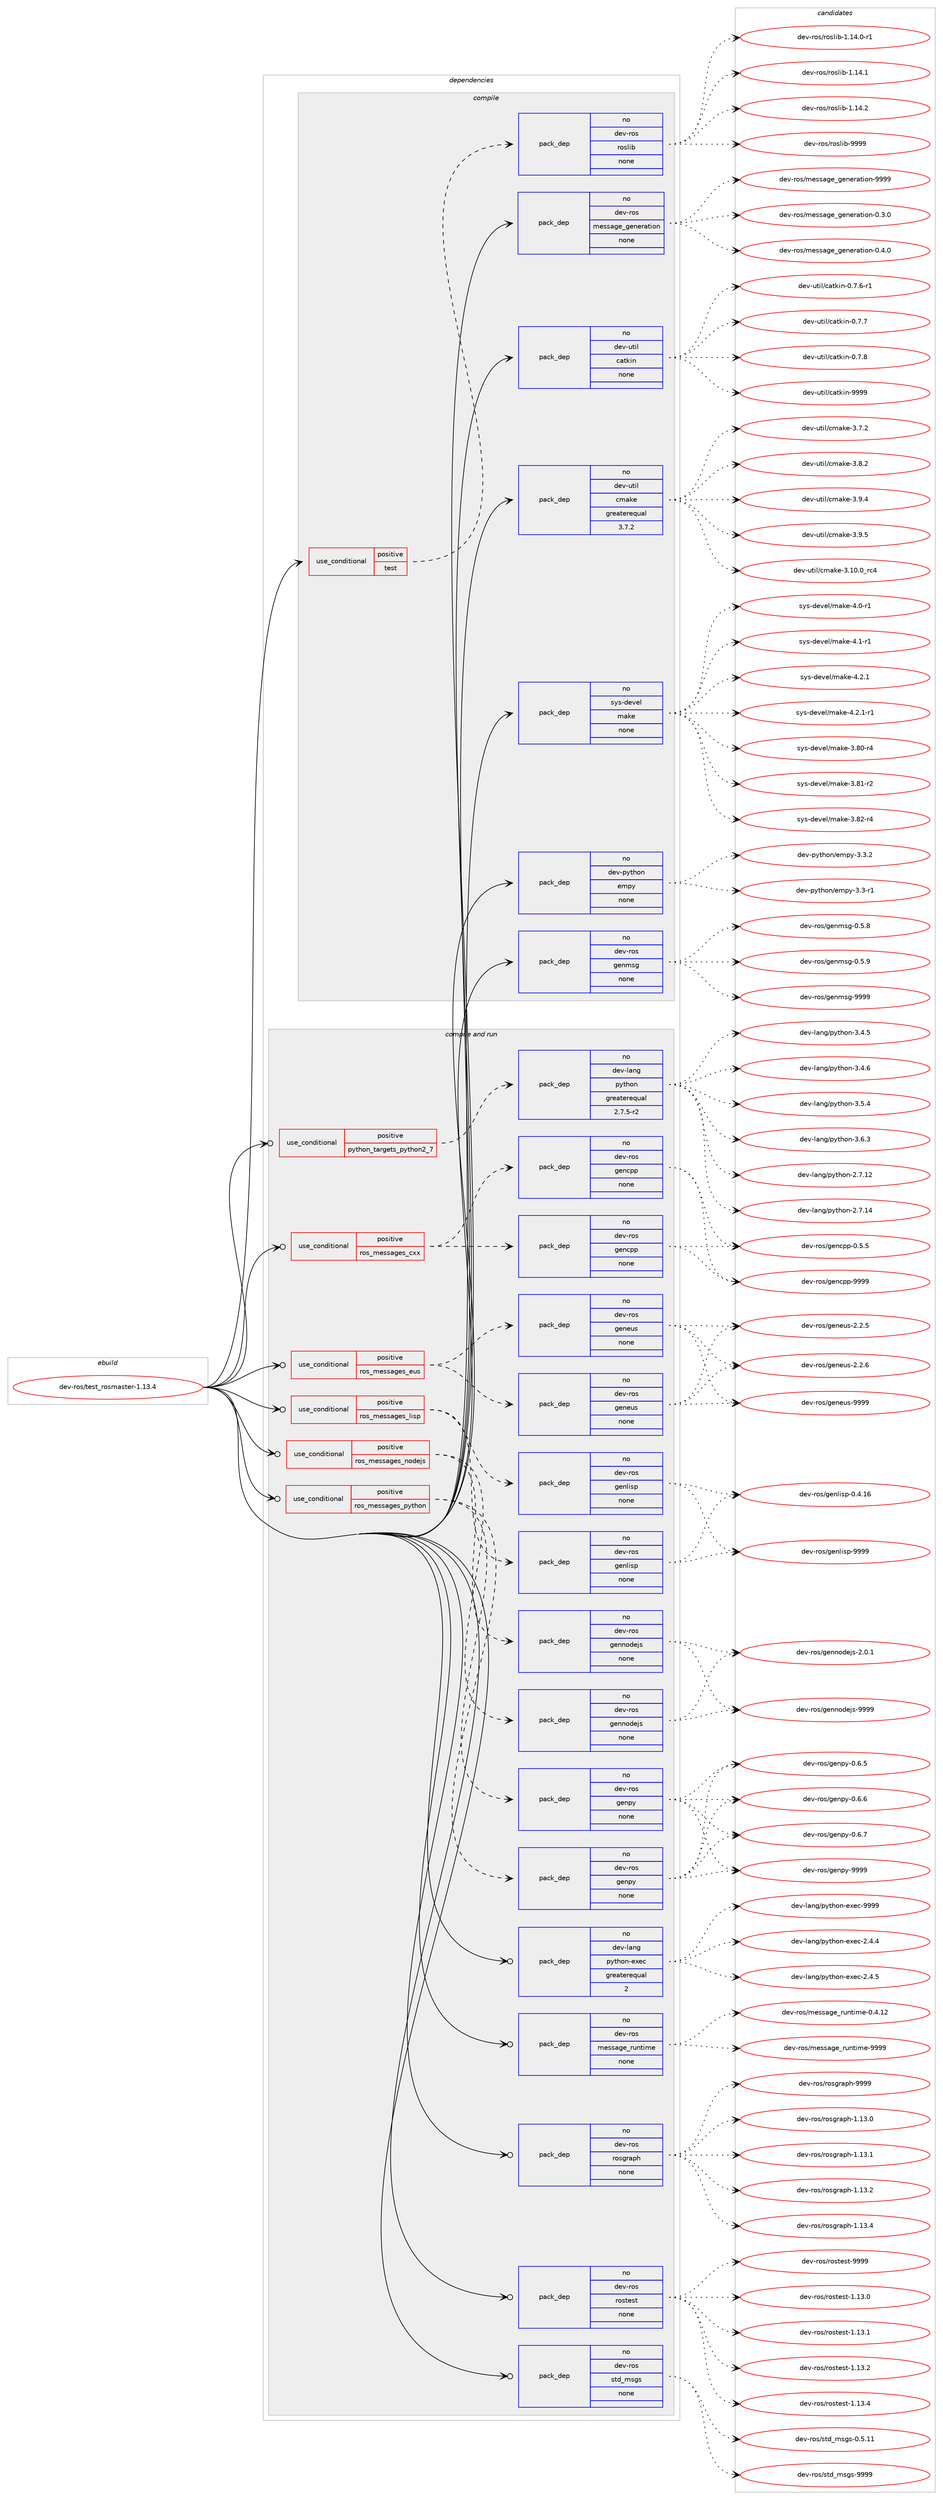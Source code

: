 digraph prolog {

# *************
# Graph options
# *************

newrank=true;
concentrate=true;
compound=true;
graph [rankdir=LR,fontname=Helvetica,fontsize=10,ranksep=1.5];#, ranksep=2.5, nodesep=0.2];
edge  [arrowhead=vee];
node  [fontname=Helvetica,fontsize=10];

# **********
# The ebuild
# **********

subgraph cluster_leftcol {
color=gray;
rank=same;
label=<<i>ebuild</i>>;
id [label="dev-ros/test_rosmaster-1.13.4", color=red, width=4, href="../dev-ros/test_rosmaster-1.13.4.svg"];
}

# ****************
# The dependencies
# ****************

subgraph cluster_midcol {
color=gray;
label=<<i>dependencies</i>>;
subgraph cluster_compile {
fillcolor="#eeeeee";
style=filled;
label=<<i>compile</i>>;
subgraph cond47644 {
dependency216541 [label=<<TABLE BORDER="0" CELLBORDER="1" CELLSPACING="0" CELLPADDING="4"><TR><TD ROWSPAN="3" CELLPADDING="10">use_conditional</TD></TR><TR><TD>positive</TD></TR><TR><TD>test</TD></TR></TABLE>>, shape=none, color=red];
subgraph pack164907 {
dependency216542 [label=<<TABLE BORDER="0" CELLBORDER="1" CELLSPACING="0" CELLPADDING="4" WIDTH="220"><TR><TD ROWSPAN="6" CELLPADDING="30">pack_dep</TD></TR><TR><TD WIDTH="110">no</TD></TR><TR><TD>dev-ros</TD></TR><TR><TD>roslib</TD></TR><TR><TD>none</TD></TR><TR><TD></TD></TR></TABLE>>, shape=none, color=blue];
}
dependency216541:e -> dependency216542:w [weight=20,style="dashed",arrowhead="vee"];
}
id:e -> dependency216541:w [weight=20,style="solid",arrowhead="vee"];
subgraph pack164908 {
dependency216543 [label=<<TABLE BORDER="0" CELLBORDER="1" CELLSPACING="0" CELLPADDING="4" WIDTH="220"><TR><TD ROWSPAN="6" CELLPADDING="30">pack_dep</TD></TR><TR><TD WIDTH="110">no</TD></TR><TR><TD>dev-python</TD></TR><TR><TD>empy</TD></TR><TR><TD>none</TD></TR><TR><TD></TD></TR></TABLE>>, shape=none, color=blue];
}
id:e -> dependency216543:w [weight=20,style="solid",arrowhead="vee"];
subgraph pack164909 {
dependency216544 [label=<<TABLE BORDER="0" CELLBORDER="1" CELLSPACING="0" CELLPADDING="4" WIDTH="220"><TR><TD ROWSPAN="6" CELLPADDING="30">pack_dep</TD></TR><TR><TD WIDTH="110">no</TD></TR><TR><TD>dev-ros</TD></TR><TR><TD>genmsg</TD></TR><TR><TD>none</TD></TR><TR><TD></TD></TR></TABLE>>, shape=none, color=blue];
}
id:e -> dependency216544:w [weight=20,style="solid",arrowhead="vee"];
subgraph pack164910 {
dependency216545 [label=<<TABLE BORDER="0" CELLBORDER="1" CELLSPACING="0" CELLPADDING="4" WIDTH="220"><TR><TD ROWSPAN="6" CELLPADDING="30">pack_dep</TD></TR><TR><TD WIDTH="110">no</TD></TR><TR><TD>dev-ros</TD></TR><TR><TD>message_generation</TD></TR><TR><TD>none</TD></TR><TR><TD></TD></TR></TABLE>>, shape=none, color=blue];
}
id:e -> dependency216545:w [weight=20,style="solid",arrowhead="vee"];
subgraph pack164911 {
dependency216546 [label=<<TABLE BORDER="0" CELLBORDER="1" CELLSPACING="0" CELLPADDING="4" WIDTH="220"><TR><TD ROWSPAN="6" CELLPADDING="30">pack_dep</TD></TR><TR><TD WIDTH="110">no</TD></TR><TR><TD>dev-util</TD></TR><TR><TD>catkin</TD></TR><TR><TD>none</TD></TR><TR><TD></TD></TR></TABLE>>, shape=none, color=blue];
}
id:e -> dependency216546:w [weight=20,style="solid",arrowhead="vee"];
subgraph pack164912 {
dependency216547 [label=<<TABLE BORDER="0" CELLBORDER="1" CELLSPACING="0" CELLPADDING="4" WIDTH="220"><TR><TD ROWSPAN="6" CELLPADDING="30">pack_dep</TD></TR><TR><TD WIDTH="110">no</TD></TR><TR><TD>dev-util</TD></TR><TR><TD>cmake</TD></TR><TR><TD>greaterequal</TD></TR><TR><TD>3.7.2</TD></TR></TABLE>>, shape=none, color=blue];
}
id:e -> dependency216547:w [weight=20,style="solid",arrowhead="vee"];
subgraph pack164913 {
dependency216548 [label=<<TABLE BORDER="0" CELLBORDER="1" CELLSPACING="0" CELLPADDING="4" WIDTH="220"><TR><TD ROWSPAN="6" CELLPADDING="30">pack_dep</TD></TR><TR><TD WIDTH="110">no</TD></TR><TR><TD>sys-devel</TD></TR><TR><TD>make</TD></TR><TR><TD>none</TD></TR><TR><TD></TD></TR></TABLE>>, shape=none, color=blue];
}
id:e -> dependency216548:w [weight=20,style="solid",arrowhead="vee"];
}
subgraph cluster_compileandrun {
fillcolor="#eeeeee";
style=filled;
label=<<i>compile and run</i>>;
subgraph cond47645 {
dependency216549 [label=<<TABLE BORDER="0" CELLBORDER="1" CELLSPACING="0" CELLPADDING="4"><TR><TD ROWSPAN="3" CELLPADDING="10">use_conditional</TD></TR><TR><TD>positive</TD></TR><TR><TD>python_targets_python2_7</TD></TR></TABLE>>, shape=none, color=red];
subgraph pack164914 {
dependency216550 [label=<<TABLE BORDER="0" CELLBORDER="1" CELLSPACING="0" CELLPADDING="4" WIDTH="220"><TR><TD ROWSPAN="6" CELLPADDING="30">pack_dep</TD></TR><TR><TD WIDTH="110">no</TD></TR><TR><TD>dev-lang</TD></TR><TR><TD>python</TD></TR><TR><TD>greaterequal</TD></TR><TR><TD>2.7.5-r2</TD></TR></TABLE>>, shape=none, color=blue];
}
dependency216549:e -> dependency216550:w [weight=20,style="dashed",arrowhead="vee"];
}
id:e -> dependency216549:w [weight=20,style="solid",arrowhead="odotvee"];
subgraph cond47646 {
dependency216551 [label=<<TABLE BORDER="0" CELLBORDER="1" CELLSPACING="0" CELLPADDING="4"><TR><TD ROWSPAN="3" CELLPADDING="10">use_conditional</TD></TR><TR><TD>positive</TD></TR><TR><TD>ros_messages_cxx</TD></TR></TABLE>>, shape=none, color=red];
subgraph pack164915 {
dependency216552 [label=<<TABLE BORDER="0" CELLBORDER="1" CELLSPACING="0" CELLPADDING="4" WIDTH="220"><TR><TD ROWSPAN="6" CELLPADDING="30">pack_dep</TD></TR><TR><TD WIDTH="110">no</TD></TR><TR><TD>dev-ros</TD></TR><TR><TD>gencpp</TD></TR><TR><TD>none</TD></TR><TR><TD></TD></TR></TABLE>>, shape=none, color=blue];
}
dependency216551:e -> dependency216552:w [weight=20,style="dashed",arrowhead="vee"];
subgraph pack164916 {
dependency216553 [label=<<TABLE BORDER="0" CELLBORDER="1" CELLSPACING="0" CELLPADDING="4" WIDTH="220"><TR><TD ROWSPAN="6" CELLPADDING="30">pack_dep</TD></TR><TR><TD WIDTH="110">no</TD></TR><TR><TD>dev-ros</TD></TR><TR><TD>gencpp</TD></TR><TR><TD>none</TD></TR><TR><TD></TD></TR></TABLE>>, shape=none, color=blue];
}
dependency216551:e -> dependency216553:w [weight=20,style="dashed",arrowhead="vee"];
}
id:e -> dependency216551:w [weight=20,style="solid",arrowhead="odotvee"];
subgraph cond47647 {
dependency216554 [label=<<TABLE BORDER="0" CELLBORDER="1" CELLSPACING="0" CELLPADDING="4"><TR><TD ROWSPAN="3" CELLPADDING="10">use_conditional</TD></TR><TR><TD>positive</TD></TR><TR><TD>ros_messages_eus</TD></TR></TABLE>>, shape=none, color=red];
subgraph pack164917 {
dependency216555 [label=<<TABLE BORDER="0" CELLBORDER="1" CELLSPACING="0" CELLPADDING="4" WIDTH="220"><TR><TD ROWSPAN="6" CELLPADDING="30">pack_dep</TD></TR><TR><TD WIDTH="110">no</TD></TR><TR><TD>dev-ros</TD></TR><TR><TD>geneus</TD></TR><TR><TD>none</TD></TR><TR><TD></TD></TR></TABLE>>, shape=none, color=blue];
}
dependency216554:e -> dependency216555:w [weight=20,style="dashed",arrowhead="vee"];
subgraph pack164918 {
dependency216556 [label=<<TABLE BORDER="0" CELLBORDER="1" CELLSPACING="0" CELLPADDING="4" WIDTH="220"><TR><TD ROWSPAN="6" CELLPADDING="30">pack_dep</TD></TR><TR><TD WIDTH="110">no</TD></TR><TR><TD>dev-ros</TD></TR><TR><TD>geneus</TD></TR><TR><TD>none</TD></TR><TR><TD></TD></TR></TABLE>>, shape=none, color=blue];
}
dependency216554:e -> dependency216556:w [weight=20,style="dashed",arrowhead="vee"];
}
id:e -> dependency216554:w [weight=20,style="solid",arrowhead="odotvee"];
subgraph cond47648 {
dependency216557 [label=<<TABLE BORDER="0" CELLBORDER="1" CELLSPACING="0" CELLPADDING="4"><TR><TD ROWSPAN="3" CELLPADDING="10">use_conditional</TD></TR><TR><TD>positive</TD></TR><TR><TD>ros_messages_lisp</TD></TR></TABLE>>, shape=none, color=red];
subgraph pack164919 {
dependency216558 [label=<<TABLE BORDER="0" CELLBORDER="1" CELLSPACING="0" CELLPADDING="4" WIDTH="220"><TR><TD ROWSPAN="6" CELLPADDING="30">pack_dep</TD></TR><TR><TD WIDTH="110">no</TD></TR><TR><TD>dev-ros</TD></TR><TR><TD>genlisp</TD></TR><TR><TD>none</TD></TR><TR><TD></TD></TR></TABLE>>, shape=none, color=blue];
}
dependency216557:e -> dependency216558:w [weight=20,style="dashed",arrowhead="vee"];
subgraph pack164920 {
dependency216559 [label=<<TABLE BORDER="0" CELLBORDER="1" CELLSPACING="0" CELLPADDING="4" WIDTH="220"><TR><TD ROWSPAN="6" CELLPADDING="30">pack_dep</TD></TR><TR><TD WIDTH="110">no</TD></TR><TR><TD>dev-ros</TD></TR><TR><TD>genlisp</TD></TR><TR><TD>none</TD></TR><TR><TD></TD></TR></TABLE>>, shape=none, color=blue];
}
dependency216557:e -> dependency216559:w [weight=20,style="dashed",arrowhead="vee"];
}
id:e -> dependency216557:w [weight=20,style="solid",arrowhead="odotvee"];
subgraph cond47649 {
dependency216560 [label=<<TABLE BORDER="0" CELLBORDER="1" CELLSPACING="0" CELLPADDING="4"><TR><TD ROWSPAN="3" CELLPADDING="10">use_conditional</TD></TR><TR><TD>positive</TD></TR><TR><TD>ros_messages_nodejs</TD></TR></TABLE>>, shape=none, color=red];
subgraph pack164921 {
dependency216561 [label=<<TABLE BORDER="0" CELLBORDER="1" CELLSPACING="0" CELLPADDING="4" WIDTH="220"><TR><TD ROWSPAN="6" CELLPADDING="30">pack_dep</TD></TR><TR><TD WIDTH="110">no</TD></TR><TR><TD>dev-ros</TD></TR><TR><TD>gennodejs</TD></TR><TR><TD>none</TD></TR><TR><TD></TD></TR></TABLE>>, shape=none, color=blue];
}
dependency216560:e -> dependency216561:w [weight=20,style="dashed",arrowhead="vee"];
subgraph pack164922 {
dependency216562 [label=<<TABLE BORDER="0" CELLBORDER="1" CELLSPACING="0" CELLPADDING="4" WIDTH="220"><TR><TD ROWSPAN="6" CELLPADDING="30">pack_dep</TD></TR><TR><TD WIDTH="110">no</TD></TR><TR><TD>dev-ros</TD></TR><TR><TD>gennodejs</TD></TR><TR><TD>none</TD></TR><TR><TD></TD></TR></TABLE>>, shape=none, color=blue];
}
dependency216560:e -> dependency216562:w [weight=20,style="dashed",arrowhead="vee"];
}
id:e -> dependency216560:w [weight=20,style="solid",arrowhead="odotvee"];
subgraph cond47650 {
dependency216563 [label=<<TABLE BORDER="0" CELLBORDER="1" CELLSPACING="0" CELLPADDING="4"><TR><TD ROWSPAN="3" CELLPADDING="10">use_conditional</TD></TR><TR><TD>positive</TD></TR><TR><TD>ros_messages_python</TD></TR></TABLE>>, shape=none, color=red];
subgraph pack164923 {
dependency216564 [label=<<TABLE BORDER="0" CELLBORDER="1" CELLSPACING="0" CELLPADDING="4" WIDTH="220"><TR><TD ROWSPAN="6" CELLPADDING="30">pack_dep</TD></TR><TR><TD WIDTH="110">no</TD></TR><TR><TD>dev-ros</TD></TR><TR><TD>genpy</TD></TR><TR><TD>none</TD></TR><TR><TD></TD></TR></TABLE>>, shape=none, color=blue];
}
dependency216563:e -> dependency216564:w [weight=20,style="dashed",arrowhead="vee"];
subgraph pack164924 {
dependency216565 [label=<<TABLE BORDER="0" CELLBORDER="1" CELLSPACING="0" CELLPADDING="4" WIDTH="220"><TR><TD ROWSPAN="6" CELLPADDING="30">pack_dep</TD></TR><TR><TD WIDTH="110">no</TD></TR><TR><TD>dev-ros</TD></TR><TR><TD>genpy</TD></TR><TR><TD>none</TD></TR><TR><TD></TD></TR></TABLE>>, shape=none, color=blue];
}
dependency216563:e -> dependency216565:w [weight=20,style="dashed",arrowhead="vee"];
}
id:e -> dependency216563:w [weight=20,style="solid",arrowhead="odotvee"];
subgraph pack164925 {
dependency216566 [label=<<TABLE BORDER="0" CELLBORDER="1" CELLSPACING="0" CELLPADDING="4" WIDTH="220"><TR><TD ROWSPAN="6" CELLPADDING="30">pack_dep</TD></TR><TR><TD WIDTH="110">no</TD></TR><TR><TD>dev-lang</TD></TR><TR><TD>python-exec</TD></TR><TR><TD>greaterequal</TD></TR><TR><TD>2</TD></TR></TABLE>>, shape=none, color=blue];
}
id:e -> dependency216566:w [weight=20,style="solid",arrowhead="odotvee"];
subgraph pack164926 {
dependency216567 [label=<<TABLE BORDER="0" CELLBORDER="1" CELLSPACING="0" CELLPADDING="4" WIDTH="220"><TR><TD ROWSPAN="6" CELLPADDING="30">pack_dep</TD></TR><TR><TD WIDTH="110">no</TD></TR><TR><TD>dev-ros</TD></TR><TR><TD>message_runtime</TD></TR><TR><TD>none</TD></TR><TR><TD></TD></TR></TABLE>>, shape=none, color=blue];
}
id:e -> dependency216567:w [weight=20,style="solid",arrowhead="odotvee"];
subgraph pack164927 {
dependency216568 [label=<<TABLE BORDER="0" CELLBORDER="1" CELLSPACING="0" CELLPADDING="4" WIDTH="220"><TR><TD ROWSPAN="6" CELLPADDING="30">pack_dep</TD></TR><TR><TD WIDTH="110">no</TD></TR><TR><TD>dev-ros</TD></TR><TR><TD>rosgraph</TD></TR><TR><TD>none</TD></TR><TR><TD></TD></TR></TABLE>>, shape=none, color=blue];
}
id:e -> dependency216568:w [weight=20,style="solid",arrowhead="odotvee"];
subgraph pack164928 {
dependency216569 [label=<<TABLE BORDER="0" CELLBORDER="1" CELLSPACING="0" CELLPADDING="4" WIDTH="220"><TR><TD ROWSPAN="6" CELLPADDING="30">pack_dep</TD></TR><TR><TD WIDTH="110">no</TD></TR><TR><TD>dev-ros</TD></TR><TR><TD>rostest</TD></TR><TR><TD>none</TD></TR><TR><TD></TD></TR></TABLE>>, shape=none, color=blue];
}
id:e -> dependency216569:w [weight=20,style="solid",arrowhead="odotvee"];
subgraph pack164929 {
dependency216570 [label=<<TABLE BORDER="0" CELLBORDER="1" CELLSPACING="0" CELLPADDING="4" WIDTH="220"><TR><TD ROWSPAN="6" CELLPADDING="30">pack_dep</TD></TR><TR><TD WIDTH="110">no</TD></TR><TR><TD>dev-ros</TD></TR><TR><TD>std_msgs</TD></TR><TR><TD>none</TD></TR><TR><TD></TD></TR></TABLE>>, shape=none, color=blue];
}
id:e -> dependency216570:w [weight=20,style="solid",arrowhead="odotvee"];
}
subgraph cluster_run {
fillcolor="#eeeeee";
style=filled;
label=<<i>run</i>>;
}
}

# **************
# The candidates
# **************

subgraph cluster_choices {
rank=same;
color=gray;
label=<<i>candidates</i>>;

subgraph choice164907 {
color=black;
nodesep=1;
choice100101118451141111154711411111510810598454946495246484511449 [label="dev-ros/roslib-1.14.0-r1", color=red, width=4,href="../dev-ros/roslib-1.14.0-r1.svg"];
choice10010111845114111115471141111151081059845494649524649 [label="dev-ros/roslib-1.14.1", color=red, width=4,href="../dev-ros/roslib-1.14.1.svg"];
choice10010111845114111115471141111151081059845494649524650 [label="dev-ros/roslib-1.14.2", color=red, width=4,href="../dev-ros/roslib-1.14.2.svg"];
choice1001011184511411111547114111115108105984557575757 [label="dev-ros/roslib-9999", color=red, width=4,href="../dev-ros/roslib-9999.svg"];
dependency216542:e -> choice100101118451141111154711411111510810598454946495246484511449:w [style=dotted,weight="100"];
dependency216542:e -> choice10010111845114111115471141111151081059845494649524649:w [style=dotted,weight="100"];
dependency216542:e -> choice10010111845114111115471141111151081059845494649524650:w [style=dotted,weight="100"];
dependency216542:e -> choice1001011184511411111547114111115108105984557575757:w [style=dotted,weight="100"];
}
subgraph choice164908 {
color=black;
nodesep=1;
choice1001011184511212111610411111047101109112121455146514511449 [label="dev-python/empy-3.3-r1", color=red, width=4,href="../dev-python/empy-3.3-r1.svg"];
choice1001011184511212111610411111047101109112121455146514650 [label="dev-python/empy-3.3.2", color=red, width=4,href="../dev-python/empy-3.3.2.svg"];
dependency216543:e -> choice1001011184511212111610411111047101109112121455146514511449:w [style=dotted,weight="100"];
dependency216543:e -> choice1001011184511212111610411111047101109112121455146514650:w [style=dotted,weight="100"];
}
subgraph choice164909 {
color=black;
nodesep=1;
choice1001011184511411111547103101110109115103454846534656 [label="dev-ros/genmsg-0.5.8", color=red, width=4,href="../dev-ros/genmsg-0.5.8.svg"];
choice1001011184511411111547103101110109115103454846534657 [label="dev-ros/genmsg-0.5.9", color=red, width=4,href="../dev-ros/genmsg-0.5.9.svg"];
choice10010111845114111115471031011101091151034557575757 [label="dev-ros/genmsg-9999", color=red, width=4,href="../dev-ros/genmsg-9999.svg"];
dependency216544:e -> choice1001011184511411111547103101110109115103454846534656:w [style=dotted,weight="100"];
dependency216544:e -> choice1001011184511411111547103101110109115103454846534657:w [style=dotted,weight="100"];
dependency216544:e -> choice10010111845114111115471031011101091151034557575757:w [style=dotted,weight="100"];
}
subgraph choice164910 {
color=black;
nodesep=1;
choice1001011184511411111547109101115115971031019510310111010111497116105111110454846514648 [label="dev-ros/message_generation-0.3.0", color=red, width=4,href="../dev-ros/message_generation-0.3.0.svg"];
choice1001011184511411111547109101115115971031019510310111010111497116105111110454846524648 [label="dev-ros/message_generation-0.4.0", color=red, width=4,href="../dev-ros/message_generation-0.4.0.svg"];
choice10010111845114111115471091011151159710310195103101110101114971161051111104557575757 [label="dev-ros/message_generation-9999", color=red, width=4,href="../dev-ros/message_generation-9999.svg"];
dependency216545:e -> choice1001011184511411111547109101115115971031019510310111010111497116105111110454846514648:w [style=dotted,weight="100"];
dependency216545:e -> choice1001011184511411111547109101115115971031019510310111010111497116105111110454846524648:w [style=dotted,weight="100"];
dependency216545:e -> choice10010111845114111115471091011151159710310195103101110101114971161051111104557575757:w [style=dotted,weight="100"];
}
subgraph choice164911 {
color=black;
nodesep=1;
choice100101118451171161051084799971161071051104548465546544511449 [label="dev-util/catkin-0.7.6-r1", color=red, width=4,href="../dev-util/catkin-0.7.6-r1.svg"];
choice10010111845117116105108479997116107105110454846554655 [label="dev-util/catkin-0.7.7", color=red, width=4,href="../dev-util/catkin-0.7.7.svg"];
choice10010111845117116105108479997116107105110454846554656 [label="dev-util/catkin-0.7.8", color=red, width=4,href="../dev-util/catkin-0.7.8.svg"];
choice100101118451171161051084799971161071051104557575757 [label="dev-util/catkin-9999", color=red, width=4,href="../dev-util/catkin-9999.svg"];
dependency216546:e -> choice100101118451171161051084799971161071051104548465546544511449:w [style=dotted,weight="100"];
dependency216546:e -> choice10010111845117116105108479997116107105110454846554655:w [style=dotted,weight="100"];
dependency216546:e -> choice10010111845117116105108479997116107105110454846554656:w [style=dotted,weight="100"];
dependency216546:e -> choice100101118451171161051084799971161071051104557575757:w [style=dotted,weight="100"];
}
subgraph choice164912 {
color=black;
nodesep=1;
choice1001011184511711610510847991099710710145514649484648951149952 [label="dev-util/cmake-3.10.0_rc4", color=red, width=4,href="../dev-util/cmake-3.10.0_rc4.svg"];
choice10010111845117116105108479910997107101455146554650 [label="dev-util/cmake-3.7.2", color=red, width=4,href="../dev-util/cmake-3.7.2.svg"];
choice10010111845117116105108479910997107101455146564650 [label="dev-util/cmake-3.8.2", color=red, width=4,href="../dev-util/cmake-3.8.2.svg"];
choice10010111845117116105108479910997107101455146574652 [label="dev-util/cmake-3.9.4", color=red, width=4,href="../dev-util/cmake-3.9.4.svg"];
choice10010111845117116105108479910997107101455146574653 [label="dev-util/cmake-3.9.5", color=red, width=4,href="../dev-util/cmake-3.9.5.svg"];
dependency216547:e -> choice1001011184511711610510847991099710710145514649484648951149952:w [style=dotted,weight="100"];
dependency216547:e -> choice10010111845117116105108479910997107101455146554650:w [style=dotted,weight="100"];
dependency216547:e -> choice10010111845117116105108479910997107101455146564650:w [style=dotted,weight="100"];
dependency216547:e -> choice10010111845117116105108479910997107101455146574652:w [style=dotted,weight="100"];
dependency216547:e -> choice10010111845117116105108479910997107101455146574653:w [style=dotted,weight="100"];
}
subgraph choice164913 {
color=black;
nodesep=1;
choice11512111545100101118101108471099710710145514656484511452 [label="sys-devel/make-3.80-r4", color=red, width=4,href="../sys-devel/make-3.80-r4.svg"];
choice11512111545100101118101108471099710710145514656494511450 [label="sys-devel/make-3.81-r2", color=red, width=4,href="../sys-devel/make-3.81-r2.svg"];
choice11512111545100101118101108471099710710145514656504511452 [label="sys-devel/make-3.82-r4", color=red, width=4,href="../sys-devel/make-3.82-r4.svg"];
choice115121115451001011181011084710997107101455246484511449 [label="sys-devel/make-4.0-r1", color=red, width=4,href="../sys-devel/make-4.0-r1.svg"];
choice115121115451001011181011084710997107101455246494511449 [label="sys-devel/make-4.1-r1", color=red, width=4,href="../sys-devel/make-4.1-r1.svg"];
choice115121115451001011181011084710997107101455246504649 [label="sys-devel/make-4.2.1", color=red, width=4,href="../sys-devel/make-4.2.1.svg"];
choice1151211154510010111810110847109971071014552465046494511449 [label="sys-devel/make-4.2.1-r1", color=red, width=4,href="../sys-devel/make-4.2.1-r1.svg"];
dependency216548:e -> choice11512111545100101118101108471099710710145514656484511452:w [style=dotted,weight="100"];
dependency216548:e -> choice11512111545100101118101108471099710710145514656494511450:w [style=dotted,weight="100"];
dependency216548:e -> choice11512111545100101118101108471099710710145514656504511452:w [style=dotted,weight="100"];
dependency216548:e -> choice115121115451001011181011084710997107101455246484511449:w [style=dotted,weight="100"];
dependency216548:e -> choice115121115451001011181011084710997107101455246494511449:w [style=dotted,weight="100"];
dependency216548:e -> choice115121115451001011181011084710997107101455246504649:w [style=dotted,weight="100"];
dependency216548:e -> choice1151211154510010111810110847109971071014552465046494511449:w [style=dotted,weight="100"];
}
subgraph choice164914 {
color=black;
nodesep=1;
choice10010111845108971101034711212111610411111045504655464950 [label="dev-lang/python-2.7.12", color=red, width=4,href="../dev-lang/python-2.7.12.svg"];
choice10010111845108971101034711212111610411111045504655464952 [label="dev-lang/python-2.7.14", color=red, width=4,href="../dev-lang/python-2.7.14.svg"];
choice100101118451089711010347112121116104111110455146524653 [label="dev-lang/python-3.4.5", color=red, width=4,href="../dev-lang/python-3.4.5.svg"];
choice100101118451089711010347112121116104111110455146524654 [label="dev-lang/python-3.4.6", color=red, width=4,href="../dev-lang/python-3.4.6.svg"];
choice100101118451089711010347112121116104111110455146534652 [label="dev-lang/python-3.5.4", color=red, width=4,href="../dev-lang/python-3.5.4.svg"];
choice100101118451089711010347112121116104111110455146544651 [label="dev-lang/python-3.6.3", color=red, width=4,href="../dev-lang/python-3.6.3.svg"];
dependency216550:e -> choice10010111845108971101034711212111610411111045504655464950:w [style=dotted,weight="100"];
dependency216550:e -> choice10010111845108971101034711212111610411111045504655464952:w [style=dotted,weight="100"];
dependency216550:e -> choice100101118451089711010347112121116104111110455146524653:w [style=dotted,weight="100"];
dependency216550:e -> choice100101118451089711010347112121116104111110455146524654:w [style=dotted,weight="100"];
dependency216550:e -> choice100101118451089711010347112121116104111110455146534652:w [style=dotted,weight="100"];
dependency216550:e -> choice100101118451089711010347112121116104111110455146544651:w [style=dotted,weight="100"];
}
subgraph choice164915 {
color=black;
nodesep=1;
choice100101118451141111154710310111099112112454846534653 [label="dev-ros/gencpp-0.5.5", color=red, width=4,href="../dev-ros/gencpp-0.5.5.svg"];
choice1001011184511411111547103101110991121124557575757 [label="dev-ros/gencpp-9999", color=red, width=4,href="../dev-ros/gencpp-9999.svg"];
dependency216552:e -> choice100101118451141111154710310111099112112454846534653:w [style=dotted,weight="100"];
dependency216552:e -> choice1001011184511411111547103101110991121124557575757:w [style=dotted,weight="100"];
}
subgraph choice164916 {
color=black;
nodesep=1;
choice100101118451141111154710310111099112112454846534653 [label="dev-ros/gencpp-0.5.5", color=red, width=4,href="../dev-ros/gencpp-0.5.5.svg"];
choice1001011184511411111547103101110991121124557575757 [label="dev-ros/gencpp-9999", color=red, width=4,href="../dev-ros/gencpp-9999.svg"];
dependency216553:e -> choice100101118451141111154710310111099112112454846534653:w [style=dotted,weight="100"];
dependency216553:e -> choice1001011184511411111547103101110991121124557575757:w [style=dotted,weight="100"];
}
subgraph choice164917 {
color=black;
nodesep=1;
choice1001011184511411111547103101110101117115455046504653 [label="dev-ros/geneus-2.2.5", color=red, width=4,href="../dev-ros/geneus-2.2.5.svg"];
choice1001011184511411111547103101110101117115455046504654 [label="dev-ros/geneus-2.2.6", color=red, width=4,href="../dev-ros/geneus-2.2.6.svg"];
choice10010111845114111115471031011101011171154557575757 [label="dev-ros/geneus-9999", color=red, width=4,href="../dev-ros/geneus-9999.svg"];
dependency216555:e -> choice1001011184511411111547103101110101117115455046504653:w [style=dotted,weight="100"];
dependency216555:e -> choice1001011184511411111547103101110101117115455046504654:w [style=dotted,weight="100"];
dependency216555:e -> choice10010111845114111115471031011101011171154557575757:w [style=dotted,weight="100"];
}
subgraph choice164918 {
color=black;
nodesep=1;
choice1001011184511411111547103101110101117115455046504653 [label="dev-ros/geneus-2.2.5", color=red, width=4,href="../dev-ros/geneus-2.2.5.svg"];
choice1001011184511411111547103101110101117115455046504654 [label="dev-ros/geneus-2.2.6", color=red, width=4,href="../dev-ros/geneus-2.2.6.svg"];
choice10010111845114111115471031011101011171154557575757 [label="dev-ros/geneus-9999", color=red, width=4,href="../dev-ros/geneus-9999.svg"];
dependency216556:e -> choice1001011184511411111547103101110101117115455046504653:w [style=dotted,weight="100"];
dependency216556:e -> choice1001011184511411111547103101110101117115455046504654:w [style=dotted,weight="100"];
dependency216556:e -> choice10010111845114111115471031011101011171154557575757:w [style=dotted,weight="100"];
}
subgraph choice164919 {
color=black;
nodesep=1;
choice100101118451141111154710310111010810511511245484652464954 [label="dev-ros/genlisp-0.4.16", color=red, width=4,href="../dev-ros/genlisp-0.4.16.svg"];
choice10010111845114111115471031011101081051151124557575757 [label="dev-ros/genlisp-9999", color=red, width=4,href="../dev-ros/genlisp-9999.svg"];
dependency216558:e -> choice100101118451141111154710310111010810511511245484652464954:w [style=dotted,weight="100"];
dependency216558:e -> choice10010111845114111115471031011101081051151124557575757:w [style=dotted,weight="100"];
}
subgraph choice164920 {
color=black;
nodesep=1;
choice100101118451141111154710310111010810511511245484652464954 [label="dev-ros/genlisp-0.4.16", color=red, width=4,href="../dev-ros/genlisp-0.4.16.svg"];
choice10010111845114111115471031011101081051151124557575757 [label="dev-ros/genlisp-9999", color=red, width=4,href="../dev-ros/genlisp-9999.svg"];
dependency216559:e -> choice100101118451141111154710310111010810511511245484652464954:w [style=dotted,weight="100"];
dependency216559:e -> choice10010111845114111115471031011101081051151124557575757:w [style=dotted,weight="100"];
}
subgraph choice164921 {
color=black;
nodesep=1;
choice1001011184511411111547103101110110111100101106115455046484649 [label="dev-ros/gennodejs-2.0.1", color=red, width=4,href="../dev-ros/gennodejs-2.0.1.svg"];
choice10010111845114111115471031011101101111001011061154557575757 [label="dev-ros/gennodejs-9999", color=red, width=4,href="../dev-ros/gennodejs-9999.svg"];
dependency216561:e -> choice1001011184511411111547103101110110111100101106115455046484649:w [style=dotted,weight="100"];
dependency216561:e -> choice10010111845114111115471031011101101111001011061154557575757:w [style=dotted,weight="100"];
}
subgraph choice164922 {
color=black;
nodesep=1;
choice1001011184511411111547103101110110111100101106115455046484649 [label="dev-ros/gennodejs-2.0.1", color=red, width=4,href="../dev-ros/gennodejs-2.0.1.svg"];
choice10010111845114111115471031011101101111001011061154557575757 [label="dev-ros/gennodejs-9999", color=red, width=4,href="../dev-ros/gennodejs-9999.svg"];
dependency216562:e -> choice1001011184511411111547103101110110111100101106115455046484649:w [style=dotted,weight="100"];
dependency216562:e -> choice10010111845114111115471031011101101111001011061154557575757:w [style=dotted,weight="100"];
}
subgraph choice164923 {
color=black;
nodesep=1;
choice1001011184511411111547103101110112121454846544653 [label="dev-ros/genpy-0.6.5", color=red, width=4,href="../dev-ros/genpy-0.6.5.svg"];
choice1001011184511411111547103101110112121454846544654 [label="dev-ros/genpy-0.6.6", color=red, width=4,href="../dev-ros/genpy-0.6.6.svg"];
choice1001011184511411111547103101110112121454846544655 [label="dev-ros/genpy-0.6.7", color=red, width=4,href="../dev-ros/genpy-0.6.7.svg"];
choice10010111845114111115471031011101121214557575757 [label="dev-ros/genpy-9999", color=red, width=4,href="../dev-ros/genpy-9999.svg"];
dependency216564:e -> choice1001011184511411111547103101110112121454846544653:w [style=dotted,weight="100"];
dependency216564:e -> choice1001011184511411111547103101110112121454846544654:w [style=dotted,weight="100"];
dependency216564:e -> choice1001011184511411111547103101110112121454846544655:w [style=dotted,weight="100"];
dependency216564:e -> choice10010111845114111115471031011101121214557575757:w [style=dotted,weight="100"];
}
subgraph choice164924 {
color=black;
nodesep=1;
choice1001011184511411111547103101110112121454846544653 [label="dev-ros/genpy-0.6.5", color=red, width=4,href="../dev-ros/genpy-0.6.5.svg"];
choice1001011184511411111547103101110112121454846544654 [label="dev-ros/genpy-0.6.6", color=red, width=4,href="../dev-ros/genpy-0.6.6.svg"];
choice1001011184511411111547103101110112121454846544655 [label="dev-ros/genpy-0.6.7", color=red, width=4,href="../dev-ros/genpy-0.6.7.svg"];
choice10010111845114111115471031011101121214557575757 [label="dev-ros/genpy-9999", color=red, width=4,href="../dev-ros/genpy-9999.svg"];
dependency216565:e -> choice1001011184511411111547103101110112121454846544653:w [style=dotted,weight="100"];
dependency216565:e -> choice1001011184511411111547103101110112121454846544654:w [style=dotted,weight="100"];
dependency216565:e -> choice1001011184511411111547103101110112121454846544655:w [style=dotted,weight="100"];
dependency216565:e -> choice10010111845114111115471031011101121214557575757:w [style=dotted,weight="100"];
}
subgraph choice164925 {
color=black;
nodesep=1;
choice1001011184510897110103471121211161041111104510112010199455046524652 [label="dev-lang/python-exec-2.4.4", color=red, width=4,href="../dev-lang/python-exec-2.4.4.svg"];
choice1001011184510897110103471121211161041111104510112010199455046524653 [label="dev-lang/python-exec-2.4.5", color=red, width=4,href="../dev-lang/python-exec-2.4.5.svg"];
choice10010111845108971101034711212111610411111045101120101994557575757 [label="dev-lang/python-exec-9999", color=red, width=4,href="../dev-lang/python-exec-9999.svg"];
dependency216566:e -> choice1001011184510897110103471121211161041111104510112010199455046524652:w [style=dotted,weight="100"];
dependency216566:e -> choice1001011184510897110103471121211161041111104510112010199455046524653:w [style=dotted,weight="100"];
dependency216566:e -> choice10010111845108971101034711212111610411111045101120101994557575757:w [style=dotted,weight="100"];
}
subgraph choice164926 {
color=black;
nodesep=1;
choice1001011184511411111547109101115115971031019511411711011610510910145484652464950 [label="dev-ros/message_runtime-0.4.12", color=red, width=4,href="../dev-ros/message_runtime-0.4.12.svg"];
choice100101118451141111154710910111511597103101951141171101161051091014557575757 [label="dev-ros/message_runtime-9999", color=red, width=4,href="../dev-ros/message_runtime-9999.svg"];
dependency216567:e -> choice1001011184511411111547109101115115971031019511411711011610510910145484652464950:w [style=dotted,weight="100"];
dependency216567:e -> choice100101118451141111154710910111511597103101951141171101161051091014557575757:w [style=dotted,weight="100"];
}
subgraph choice164927 {
color=black;
nodesep=1;
choice10010111845114111115471141111151031149711210445494649514648 [label="dev-ros/rosgraph-1.13.0", color=red, width=4,href="../dev-ros/rosgraph-1.13.0.svg"];
choice10010111845114111115471141111151031149711210445494649514649 [label="dev-ros/rosgraph-1.13.1", color=red, width=4,href="../dev-ros/rosgraph-1.13.1.svg"];
choice10010111845114111115471141111151031149711210445494649514650 [label="dev-ros/rosgraph-1.13.2", color=red, width=4,href="../dev-ros/rosgraph-1.13.2.svg"];
choice10010111845114111115471141111151031149711210445494649514652 [label="dev-ros/rosgraph-1.13.4", color=red, width=4,href="../dev-ros/rosgraph-1.13.4.svg"];
choice1001011184511411111547114111115103114971121044557575757 [label="dev-ros/rosgraph-9999", color=red, width=4,href="../dev-ros/rosgraph-9999.svg"];
dependency216568:e -> choice10010111845114111115471141111151031149711210445494649514648:w [style=dotted,weight="100"];
dependency216568:e -> choice10010111845114111115471141111151031149711210445494649514649:w [style=dotted,weight="100"];
dependency216568:e -> choice10010111845114111115471141111151031149711210445494649514650:w [style=dotted,weight="100"];
dependency216568:e -> choice10010111845114111115471141111151031149711210445494649514652:w [style=dotted,weight="100"];
dependency216568:e -> choice1001011184511411111547114111115103114971121044557575757:w [style=dotted,weight="100"];
}
subgraph choice164928 {
color=black;
nodesep=1;
choice100101118451141111154711411111511610111511645494649514648 [label="dev-ros/rostest-1.13.0", color=red, width=4,href="../dev-ros/rostest-1.13.0.svg"];
choice100101118451141111154711411111511610111511645494649514649 [label="dev-ros/rostest-1.13.1", color=red, width=4,href="../dev-ros/rostest-1.13.1.svg"];
choice100101118451141111154711411111511610111511645494649514650 [label="dev-ros/rostest-1.13.2", color=red, width=4,href="../dev-ros/rostest-1.13.2.svg"];
choice100101118451141111154711411111511610111511645494649514652 [label="dev-ros/rostest-1.13.4", color=red, width=4,href="../dev-ros/rostest-1.13.4.svg"];
choice10010111845114111115471141111151161011151164557575757 [label="dev-ros/rostest-9999", color=red, width=4,href="../dev-ros/rostest-9999.svg"];
dependency216569:e -> choice100101118451141111154711411111511610111511645494649514648:w [style=dotted,weight="100"];
dependency216569:e -> choice100101118451141111154711411111511610111511645494649514649:w [style=dotted,weight="100"];
dependency216569:e -> choice100101118451141111154711411111511610111511645494649514650:w [style=dotted,weight="100"];
dependency216569:e -> choice100101118451141111154711411111511610111511645494649514652:w [style=dotted,weight="100"];
dependency216569:e -> choice10010111845114111115471141111151161011151164557575757:w [style=dotted,weight="100"];
}
subgraph choice164929 {
color=black;
nodesep=1;
choice10010111845114111115471151161009510911510311545484653464949 [label="dev-ros/std_msgs-0.5.11", color=red, width=4,href="../dev-ros/std_msgs-0.5.11.svg"];
choice1001011184511411111547115116100951091151031154557575757 [label="dev-ros/std_msgs-9999", color=red, width=4,href="../dev-ros/std_msgs-9999.svg"];
dependency216570:e -> choice10010111845114111115471151161009510911510311545484653464949:w [style=dotted,weight="100"];
dependency216570:e -> choice1001011184511411111547115116100951091151031154557575757:w [style=dotted,weight="100"];
}
}

}

